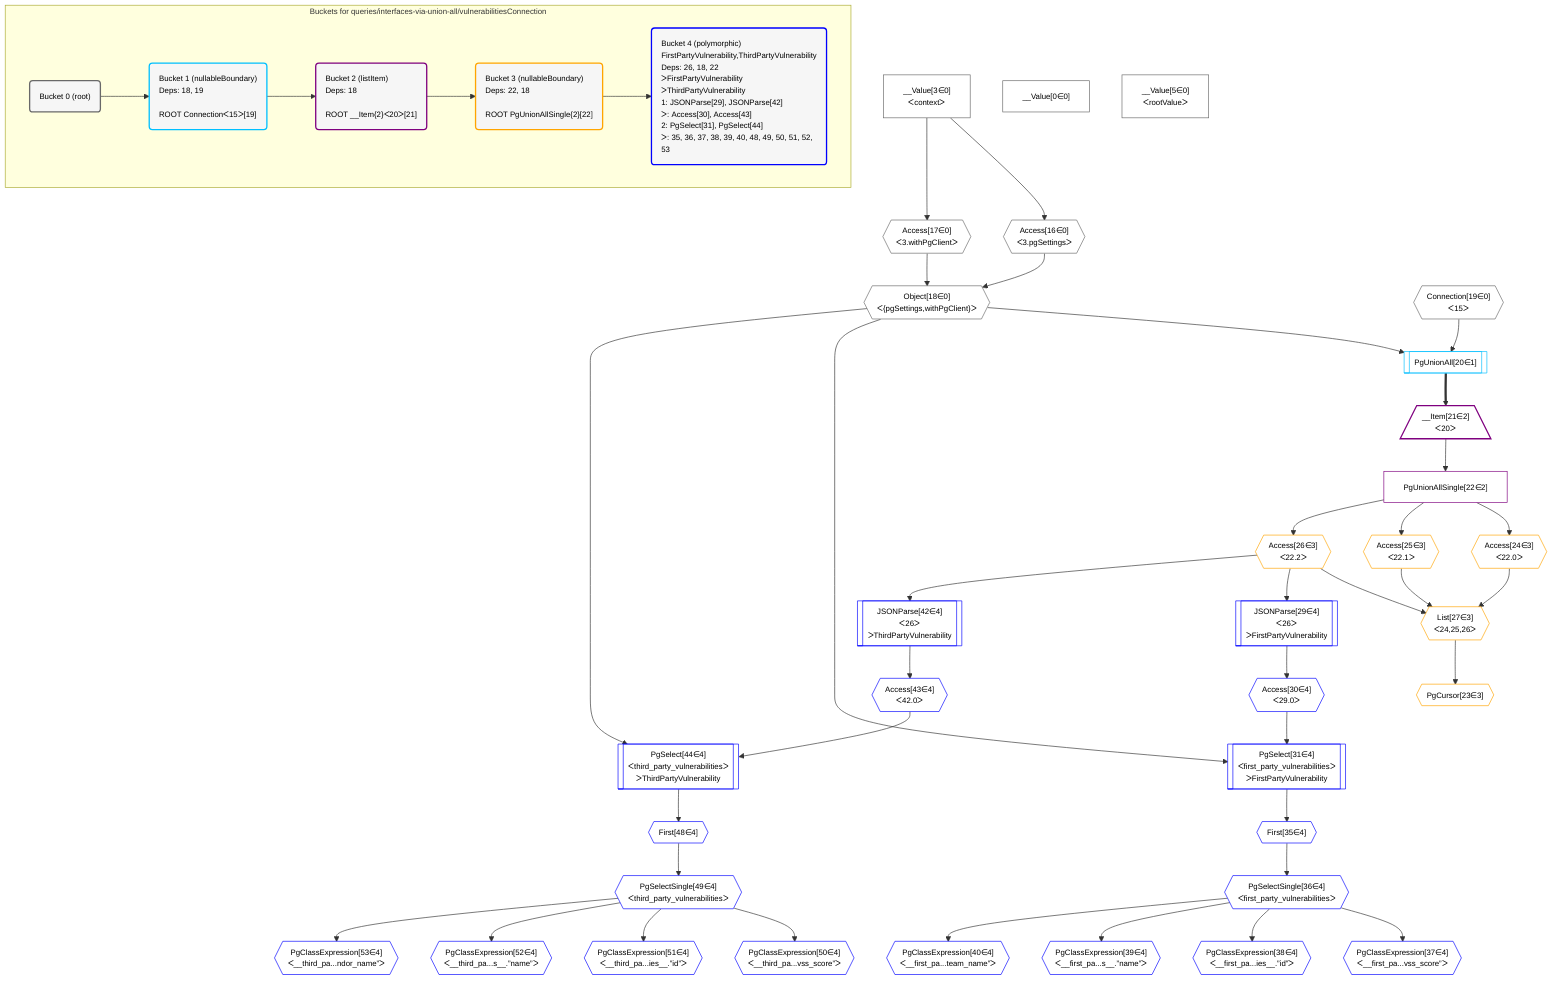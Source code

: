 %%{init: {'themeVariables': { 'fontSize': '12px'}}}%%
graph TD
    classDef path fill:#eee,stroke:#000,color:#000
    classDef plan fill:#fff,stroke-width:1px,color:#000
    classDef itemplan fill:#fff,stroke-width:2px,color:#000
    classDef unbatchedplan fill:#dff,stroke-width:1px,color:#000
    classDef sideeffectplan fill:#fcc,stroke-width:2px,color:#000
    classDef bucket fill:#f6f6f6,color:#000,stroke-width:2px,text-align:left


    %% plan dependencies
    Object18{{"Object[18∈0]<br />ᐸ{pgSettings,withPgClient}ᐳ"}}:::plan
    Access16{{"Access[16∈0]<br />ᐸ3.pgSettingsᐳ"}}:::plan
    Access17{{"Access[17∈0]<br />ᐸ3.withPgClientᐳ"}}:::plan
    Access16 & Access17 --> Object18
    __Value3["__Value[3∈0]<br />ᐸcontextᐳ"]:::plan
    __Value3 --> Access16
    __Value3 --> Access17
    __Value0["__Value[0∈0]"]:::plan
    __Value5["__Value[5∈0]<br />ᐸrootValueᐳ"]:::plan
    Connection19{{"Connection[19∈0]<br />ᐸ15ᐳ"}}:::plan
    PgUnionAll20[["PgUnionAll[20∈1]"]]:::plan
    Object18 & Connection19 --> PgUnionAll20
    __Item21[/"__Item[21∈2]<br />ᐸ20ᐳ"\]:::itemplan
    PgUnionAll20 ==> __Item21
    PgUnionAllSingle22["PgUnionAllSingle[22∈2]"]:::plan
    __Item21 --> PgUnionAllSingle22
    List27{{"List[27∈3]<br />ᐸ24,25,26ᐳ"}}:::plan
    Access24{{"Access[24∈3]<br />ᐸ22.0ᐳ"}}:::plan
    Access25{{"Access[25∈3]<br />ᐸ22.1ᐳ"}}:::plan
    Access26{{"Access[26∈3]<br />ᐸ22.2ᐳ"}}:::plan
    Access24 & Access25 & Access26 --> List27
    PgCursor23{{"PgCursor[23∈3]"}}:::plan
    List27 --> PgCursor23
    PgUnionAllSingle22 --> Access24
    PgUnionAllSingle22 --> Access25
    PgUnionAllSingle22 --> Access26
    PgSelect31[["PgSelect[31∈4]<br />ᐸfirst_party_vulnerabilitiesᐳ<br />ᐳFirstPartyVulnerability"]]:::plan
    Access30{{"Access[30∈4]<br />ᐸ29.0ᐳ"}}:::plan
    Object18 & Access30 --> PgSelect31
    PgSelect44[["PgSelect[44∈4]<br />ᐸthird_party_vulnerabilitiesᐳ<br />ᐳThirdPartyVulnerability"]]:::plan
    Access43{{"Access[43∈4]<br />ᐸ42.0ᐳ"}}:::plan
    Object18 & Access43 --> PgSelect44
    JSONParse29[["JSONParse[29∈4]<br />ᐸ26ᐳ<br />ᐳFirstPartyVulnerability"]]:::plan
    Access26 --> JSONParse29
    JSONParse29 --> Access30
    First35{{"First[35∈4]"}}:::plan
    PgSelect31 --> First35
    PgSelectSingle36{{"PgSelectSingle[36∈4]<br />ᐸfirst_party_vulnerabilitiesᐳ"}}:::plan
    First35 --> PgSelectSingle36
    PgClassExpression37{{"PgClassExpression[37∈4]<br />ᐸ__first_pa...vss_score”ᐳ"}}:::plan
    PgSelectSingle36 --> PgClassExpression37
    PgClassExpression38{{"PgClassExpression[38∈4]<br />ᐸ__first_pa...ies__.”id”ᐳ"}}:::plan
    PgSelectSingle36 --> PgClassExpression38
    PgClassExpression39{{"PgClassExpression[39∈4]<br />ᐸ__first_pa...s__.”name”ᐳ"}}:::plan
    PgSelectSingle36 --> PgClassExpression39
    PgClassExpression40{{"PgClassExpression[40∈4]<br />ᐸ__first_pa...team_name”ᐳ"}}:::plan
    PgSelectSingle36 --> PgClassExpression40
    JSONParse42[["JSONParse[42∈4]<br />ᐸ26ᐳ<br />ᐳThirdPartyVulnerability"]]:::plan
    Access26 --> JSONParse42
    JSONParse42 --> Access43
    First48{{"First[48∈4]"}}:::plan
    PgSelect44 --> First48
    PgSelectSingle49{{"PgSelectSingle[49∈4]<br />ᐸthird_party_vulnerabilitiesᐳ"}}:::plan
    First48 --> PgSelectSingle49
    PgClassExpression50{{"PgClassExpression[50∈4]<br />ᐸ__third_pa...vss_score”ᐳ"}}:::plan
    PgSelectSingle49 --> PgClassExpression50
    PgClassExpression51{{"PgClassExpression[51∈4]<br />ᐸ__third_pa...ies__.”id”ᐳ"}}:::plan
    PgSelectSingle49 --> PgClassExpression51
    PgClassExpression52{{"PgClassExpression[52∈4]<br />ᐸ__third_pa...s__.”name”ᐳ"}}:::plan
    PgSelectSingle49 --> PgClassExpression52
    PgClassExpression53{{"PgClassExpression[53∈4]<br />ᐸ__third_pa...ndor_name”ᐳ"}}:::plan
    PgSelectSingle49 --> PgClassExpression53

    %% define steps

    subgraph "Buckets for queries/interfaces-via-union-all/vulnerabilitiesConnection"
    Bucket0("Bucket 0 (root)"):::bucket
    classDef bucket0 stroke:#696969
    class Bucket0,__Value0,__Value3,__Value5,Access16,Access17,Object18,Connection19 bucket0
    Bucket1("Bucket 1 (nullableBoundary)<br />Deps: 18, 19<br /><br />ROOT Connectionᐸ15ᐳ[19]"):::bucket
    classDef bucket1 stroke:#00bfff
    class Bucket1,PgUnionAll20 bucket1
    Bucket2("Bucket 2 (listItem)<br />Deps: 18<br /><br />ROOT __Item{2}ᐸ20ᐳ[21]"):::bucket
    classDef bucket2 stroke:#7f007f
    class Bucket2,__Item21,PgUnionAllSingle22 bucket2
    Bucket3("Bucket 3 (nullableBoundary)<br />Deps: 22, 18<br /><br />ROOT PgUnionAllSingle{2}[22]"):::bucket
    classDef bucket3 stroke:#ffa500
    class Bucket3,PgCursor23,Access24,Access25,Access26,List27 bucket3
    Bucket4("Bucket 4 (polymorphic)<br />FirstPartyVulnerability,ThirdPartyVulnerability<br />Deps: 26, 18, 22<br />ᐳFirstPartyVulnerability<br />ᐳThirdPartyVulnerability<br />1: JSONParse[29], JSONParse[42]<br />ᐳ: Access[30], Access[43]<br />2: PgSelect[31], PgSelect[44]<br />ᐳ: 35, 36, 37, 38, 39, 40, 48, 49, 50, 51, 52, 53"):::bucket
    classDef bucket4 stroke:#0000ff
    class Bucket4,JSONParse29,Access30,PgSelect31,First35,PgSelectSingle36,PgClassExpression37,PgClassExpression38,PgClassExpression39,PgClassExpression40,JSONParse42,Access43,PgSelect44,First48,PgSelectSingle49,PgClassExpression50,PgClassExpression51,PgClassExpression52,PgClassExpression53 bucket4
    Bucket0 --> Bucket1
    Bucket1 --> Bucket2
    Bucket2 --> Bucket3
    Bucket3 --> Bucket4
    end